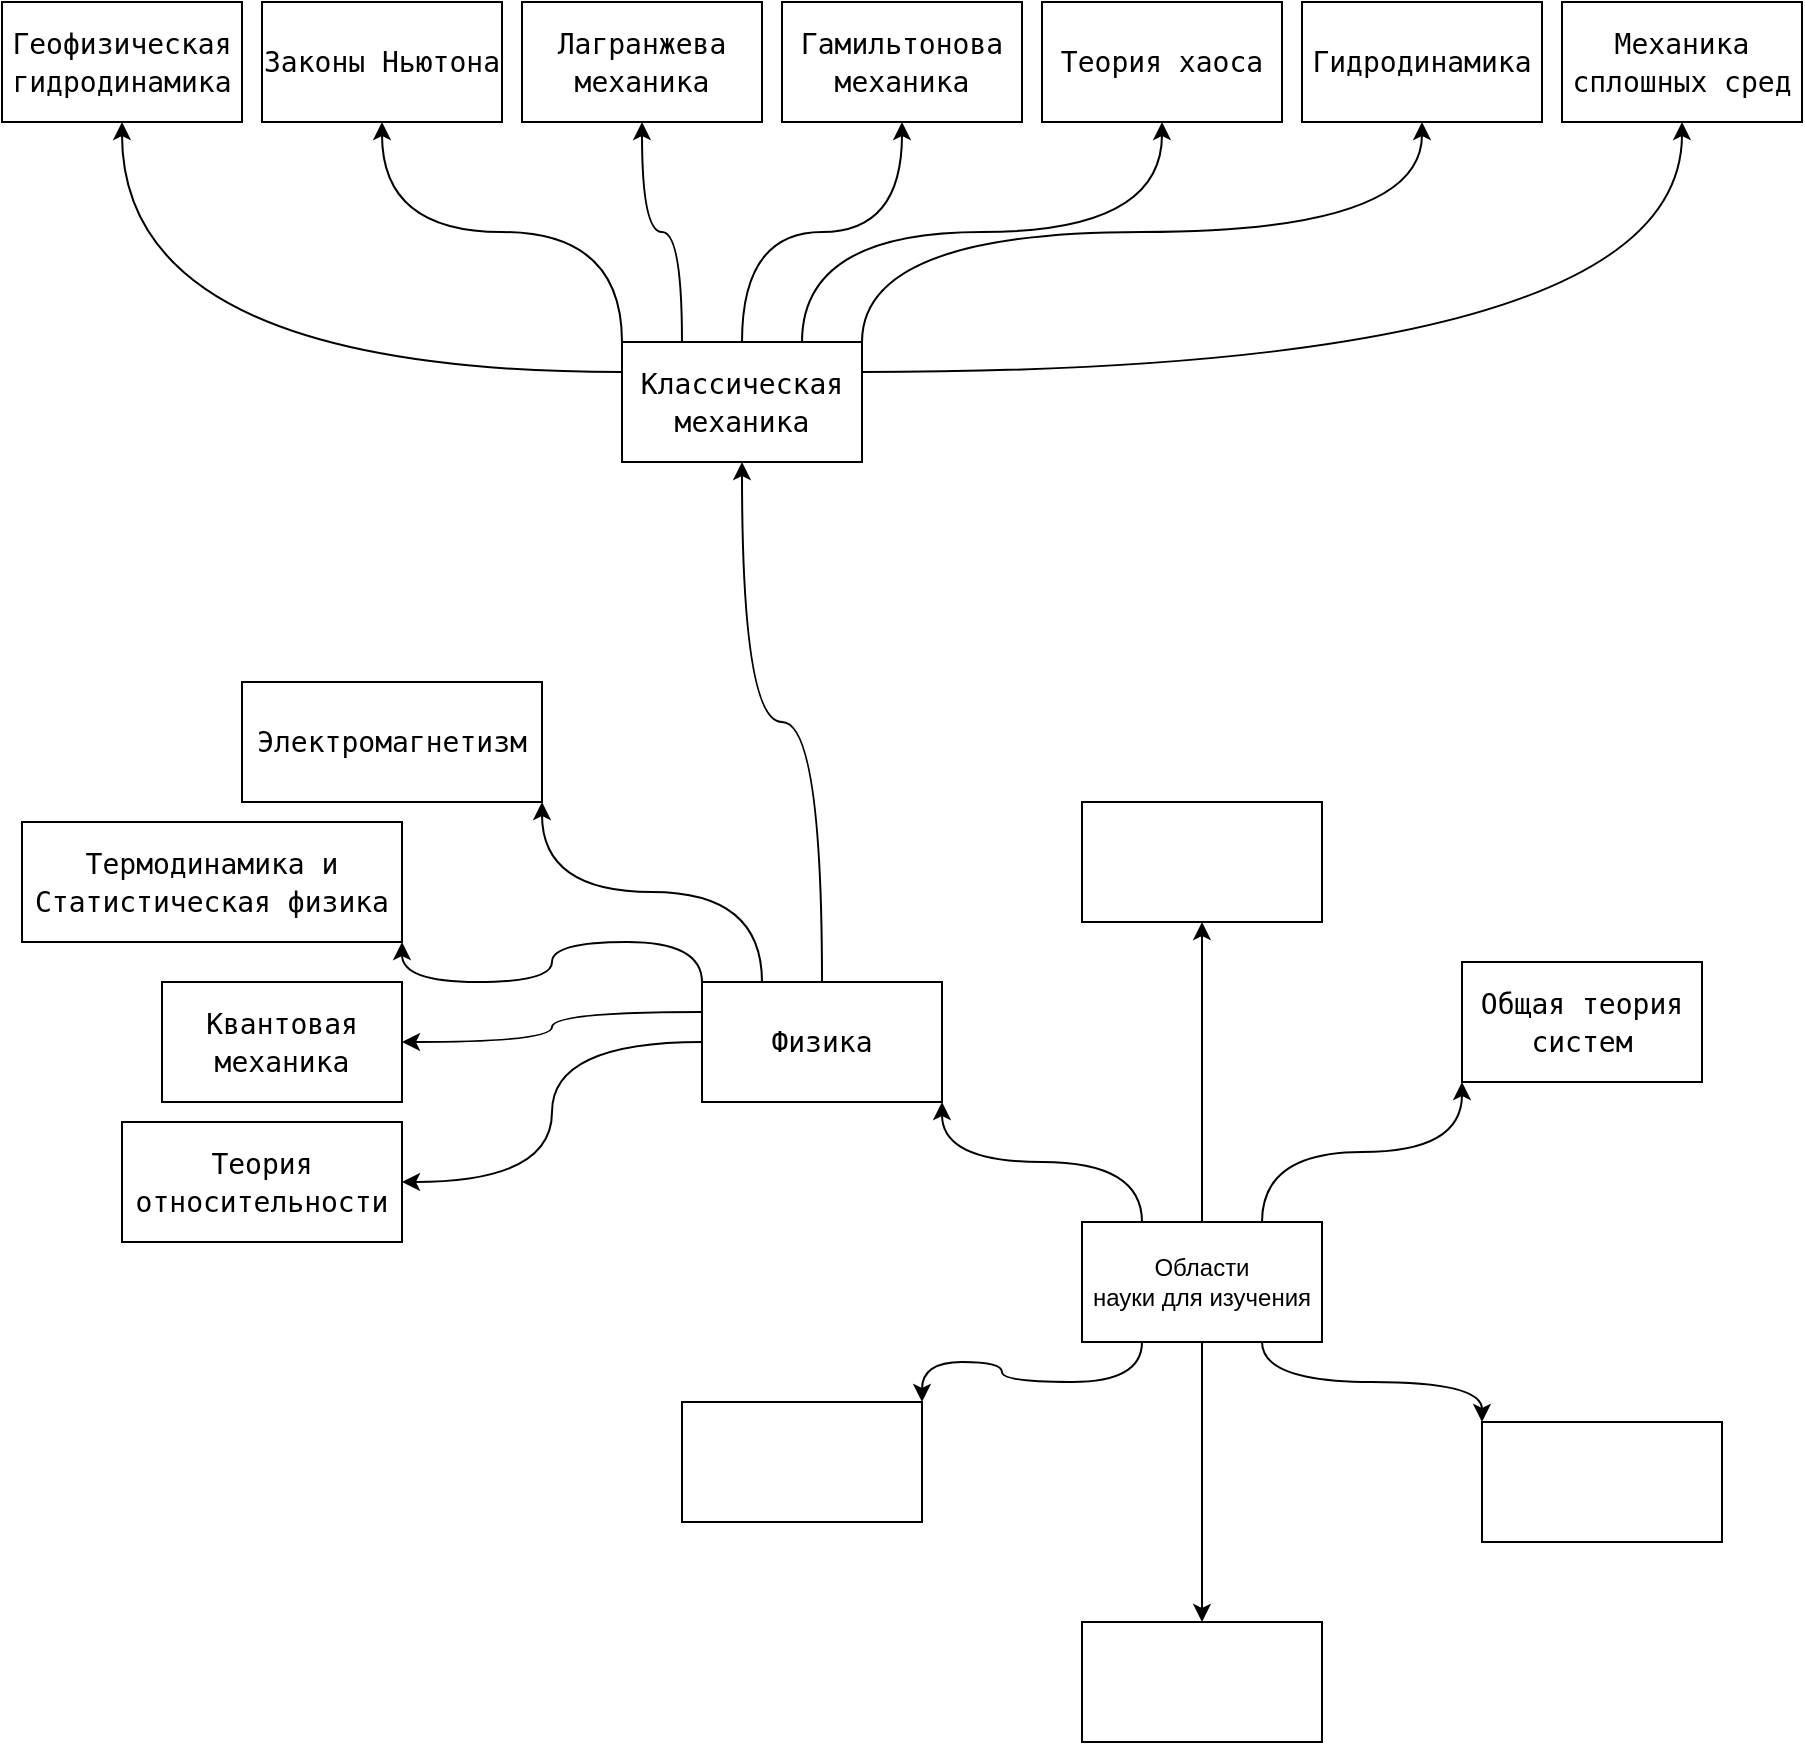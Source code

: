 <mxfile version="20.2.3" type="github">
  <diagram id="l6aqIKa7-YMKTYHHmrUL" name="Page-1">
    <mxGraphModel dx="2268" dy="1892" grid="1" gridSize="10" guides="1" tooltips="1" connect="1" arrows="1" fold="1" page="1" pageScale="1" pageWidth="850" pageHeight="1100" math="0" shadow="0">
      <root>
        <mxCell id="0" />
        <mxCell id="1" parent="0" />
        <mxCell id="TVAkchOufUscBztfs9pw-9" style="edgeStyle=orthogonalEdgeStyle;rounded=0;orthogonalLoop=1;jettySize=auto;html=1;exitX=0.75;exitY=0;exitDx=0;exitDy=0;entryX=0;entryY=1;entryDx=0;entryDy=0;curved=1;" edge="1" parent="1" source="TVAkchOufUscBztfs9pw-1" target="TVAkchOufUscBztfs9pw-2">
          <mxGeometry relative="1" as="geometry" />
        </mxCell>
        <mxCell id="TVAkchOufUscBztfs9pw-10" style="edgeStyle=orthogonalEdgeStyle;curved=1;rounded=0;orthogonalLoop=1;jettySize=auto;html=1;exitX=0.5;exitY=0;exitDx=0;exitDy=0;entryX=0.5;entryY=1;entryDx=0;entryDy=0;" edge="1" parent="1" source="TVAkchOufUscBztfs9pw-1" target="TVAkchOufUscBztfs9pw-6">
          <mxGeometry relative="1" as="geometry" />
        </mxCell>
        <mxCell id="TVAkchOufUscBztfs9pw-11" style="edgeStyle=orthogonalEdgeStyle;curved=1;rounded=0;orthogonalLoop=1;jettySize=auto;html=1;exitX=0.25;exitY=0;exitDx=0;exitDy=0;entryX=1;entryY=1;entryDx=0;entryDy=0;" edge="1" parent="1" source="TVAkchOufUscBztfs9pw-1" target="TVAkchOufUscBztfs9pw-3">
          <mxGeometry relative="1" as="geometry" />
        </mxCell>
        <mxCell id="TVAkchOufUscBztfs9pw-12" style="edgeStyle=orthogonalEdgeStyle;curved=1;rounded=0;orthogonalLoop=1;jettySize=auto;html=1;exitX=0.25;exitY=1;exitDx=0;exitDy=0;entryX=1;entryY=0;entryDx=0;entryDy=0;" edge="1" parent="1" source="TVAkchOufUscBztfs9pw-1" target="TVAkchOufUscBztfs9pw-4">
          <mxGeometry relative="1" as="geometry" />
        </mxCell>
        <mxCell id="TVAkchOufUscBztfs9pw-13" style="edgeStyle=orthogonalEdgeStyle;curved=1;rounded=0;orthogonalLoop=1;jettySize=auto;html=1;exitX=0.75;exitY=1;exitDx=0;exitDy=0;entryX=0;entryY=0;entryDx=0;entryDy=0;" edge="1" parent="1" source="TVAkchOufUscBztfs9pw-1" target="TVAkchOufUscBztfs9pw-5">
          <mxGeometry relative="1" as="geometry" />
        </mxCell>
        <mxCell id="TVAkchOufUscBztfs9pw-14" style="edgeStyle=orthogonalEdgeStyle;curved=1;rounded=0;orthogonalLoop=1;jettySize=auto;html=1;exitX=0.5;exitY=1;exitDx=0;exitDy=0;entryX=0.5;entryY=0;entryDx=0;entryDy=0;" edge="1" parent="1" source="TVAkchOufUscBztfs9pw-1" target="TVAkchOufUscBztfs9pw-7">
          <mxGeometry relative="1" as="geometry" />
        </mxCell>
        <mxCell id="TVAkchOufUscBztfs9pw-1" value="Области&lt;br&gt;науки для изучения" style="rounded=0;whiteSpace=wrap;html=1;" vertex="1" parent="1">
          <mxGeometry x="370" y="340" width="120" height="60" as="geometry" />
        </mxCell>
        <mxCell id="TVAkchOufUscBztfs9pw-2" value="&lt;div style=&quot;background-color: rgb(255, 255, 255); font-family: &amp;quot;Droid Sans Mono&amp;quot;, &amp;quot;monospace&amp;quot;, monospace; font-size: 14px; line-height: 19px;&quot;&gt;Общая теория систем&lt;/div&gt;" style="rounded=0;whiteSpace=wrap;html=1;" vertex="1" parent="1">
          <mxGeometry x="560" y="210" width="120" height="60" as="geometry" />
        </mxCell>
        <mxCell id="TVAkchOufUscBztfs9pw-16" style="edgeStyle=orthogonalEdgeStyle;curved=1;rounded=0;orthogonalLoop=1;jettySize=auto;html=1;exitX=0.5;exitY=0;exitDx=0;exitDy=0;entryX=0.5;entryY=1;entryDx=0;entryDy=0;" edge="1" parent="1" source="TVAkchOufUscBztfs9pw-3" target="TVAkchOufUscBztfs9pw-15">
          <mxGeometry relative="1" as="geometry" />
        </mxCell>
        <mxCell id="TVAkchOufUscBztfs9pw-18" style="edgeStyle=orthogonalEdgeStyle;curved=1;rounded=0;orthogonalLoop=1;jettySize=auto;html=1;exitX=0.25;exitY=0;exitDx=0;exitDy=0;entryX=1;entryY=1;entryDx=0;entryDy=0;" edge="1" parent="1" source="TVAkchOufUscBztfs9pw-3" target="TVAkchOufUscBztfs9pw-17">
          <mxGeometry relative="1" as="geometry" />
        </mxCell>
        <mxCell id="TVAkchOufUscBztfs9pw-20" style="edgeStyle=orthogonalEdgeStyle;curved=1;rounded=0;orthogonalLoop=1;jettySize=auto;html=1;exitX=0;exitY=0;exitDx=0;exitDy=0;entryX=1;entryY=1;entryDx=0;entryDy=0;" edge="1" parent="1" source="TVAkchOufUscBztfs9pw-3" target="TVAkchOufUscBztfs9pw-19">
          <mxGeometry relative="1" as="geometry" />
        </mxCell>
        <mxCell id="TVAkchOufUscBztfs9pw-24" style="edgeStyle=orthogonalEdgeStyle;curved=1;rounded=0;orthogonalLoop=1;jettySize=auto;html=1;exitX=0;exitY=0.5;exitDx=0;exitDy=0;entryX=1;entryY=0.5;entryDx=0;entryDy=0;" edge="1" parent="1" source="TVAkchOufUscBztfs9pw-3" target="TVAkchOufUscBztfs9pw-23">
          <mxGeometry relative="1" as="geometry" />
        </mxCell>
        <mxCell id="TVAkchOufUscBztfs9pw-25" style="edgeStyle=orthogonalEdgeStyle;curved=1;rounded=0;orthogonalLoop=1;jettySize=auto;html=1;exitX=0;exitY=0.25;exitDx=0;exitDy=0;entryX=1;entryY=0.5;entryDx=0;entryDy=0;" edge="1" parent="1" source="TVAkchOufUscBztfs9pw-3" target="TVAkchOufUscBztfs9pw-21">
          <mxGeometry relative="1" as="geometry" />
        </mxCell>
        <mxCell id="TVAkchOufUscBztfs9pw-3" value="&lt;div style=&quot;line-height: 19px;&quot;&gt;&lt;div style=&quot;background-color: rgb(255, 255, 255); font-family: &amp;quot;Droid Sans Mono&amp;quot;, &amp;quot;monospace&amp;quot;, monospace; font-size: 14px; line-height: 19px;&quot;&gt;Физика&lt;/div&gt;&lt;/div&gt;" style="rounded=0;whiteSpace=wrap;html=1;" vertex="1" parent="1">
          <mxGeometry x="180" y="220" width="120" height="60" as="geometry" />
        </mxCell>
        <mxCell id="TVAkchOufUscBztfs9pw-4" value="" style="rounded=0;whiteSpace=wrap;html=1;" vertex="1" parent="1">
          <mxGeometry x="170" y="430" width="120" height="60" as="geometry" />
        </mxCell>
        <mxCell id="TVAkchOufUscBztfs9pw-5" value="" style="rounded=0;whiteSpace=wrap;html=1;" vertex="1" parent="1">
          <mxGeometry x="570" y="440" width="120" height="60" as="geometry" />
        </mxCell>
        <mxCell id="TVAkchOufUscBztfs9pw-6" value="" style="rounded=0;whiteSpace=wrap;html=1;" vertex="1" parent="1">
          <mxGeometry x="370" y="130" width="120" height="60" as="geometry" />
        </mxCell>
        <mxCell id="TVAkchOufUscBztfs9pw-7" value="" style="rounded=0;whiteSpace=wrap;html=1;" vertex="1" parent="1">
          <mxGeometry x="370" y="540" width="120" height="60" as="geometry" />
        </mxCell>
        <mxCell id="TVAkchOufUscBztfs9pw-30" style="edgeStyle=orthogonalEdgeStyle;curved=1;rounded=0;orthogonalLoop=1;jettySize=auto;html=1;exitX=0;exitY=0;exitDx=0;exitDy=0;entryX=0.5;entryY=1;entryDx=0;entryDy=0;" edge="1" parent="1" source="TVAkchOufUscBztfs9pw-15" target="TVAkchOufUscBztfs9pw-26">
          <mxGeometry relative="1" as="geometry" />
        </mxCell>
        <mxCell id="TVAkchOufUscBztfs9pw-31" style="edgeStyle=orthogonalEdgeStyle;curved=1;rounded=0;orthogonalLoop=1;jettySize=auto;html=1;exitX=0.25;exitY=0;exitDx=0;exitDy=0;entryX=0.5;entryY=1;entryDx=0;entryDy=0;" edge="1" parent="1" source="TVAkchOufUscBztfs9pw-15" target="TVAkchOufUscBztfs9pw-27">
          <mxGeometry relative="1" as="geometry" />
        </mxCell>
        <mxCell id="TVAkchOufUscBztfs9pw-32" style="edgeStyle=orthogonalEdgeStyle;curved=1;rounded=0;orthogonalLoop=1;jettySize=auto;html=1;exitX=0.5;exitY=0;exitDx=0;exitDy=0;entryX=0.5;entryY=1;entryDx=0;entryDy=0;" edge="1" parent="1" source="TVAkchOufUscBztfs9pw-15" target="TVAkchOufUscBztfs9pw-28">
          <mxGeometry relative="1" as="geometry" />
        </mxCell>
        <mxCell id="TVAkchOufUscBztfs9pw-33" style="edgeStyle=orthogonalEdgeStyle;curved=1;rounded=0;orthogonalLoop=1;jettySize=auto;html=1;exitX=0.75;exitY=0;exitDx=0;exitDy=0;entryX=0.5;entryY=1;entryDx=0;entryDy=0;" edge="1" parent="1" source="TVAkchOufUscBztfs9pw-15" target="TVAkchOufUscBztfs9pw-29">
          <mxGeometry relative="1" as="geometry" />
        </mxCell>
        <mxCell id="TVAkchOufUscBztfs9pw-36" style="edgeStyle=orthogonalEdgeStyle;curved=1;rounded=0;orthogonalLoop=1;jettySize=auto;html=1;exitX=0;exitY=0.25;exitDx=0;exitDy=0;entryX=0.5;entryY=1;entryDx=0;entryDy=0;" edge="1" parent="1" source="TVAkchOufUscBztfs9pw-15" target="TVAkchOufUscBztfs9pw-35">
          <mxGeometry relative="1" as="geometry" />
        </mxCell>
        <mxCell id="TVAkchOufUscBztfs9pw-37" style="edgeStyle=orthogonalEdgeStyle;curved=1;rounded=0;orthogonalLoop=1;jettySize=auto;html=1;exitX=1;exitY=0;exitDx=0;exitDy=0;entryX=0.5;entryY=1;entryDx=0;entryDy=0;" edge="1" parent="1" source="TVAkchOufUscBztfs9pw-15" target="TVAkchOufUscBztfs9pw-34">
          <mxGeometry relative="1" as="geometry" />
        </mxCell>
        <mxCell id="TVAkchOufUscBztfs9pw-39" style="edgeStyle=orthogonalEdgeStyle;curved=1;rounded=0;orthogonalLoop=1;jettySize=auto;html=1;exitX=1;exitY=0.25;exitDx=0;exitDy=0;entryX=0.5;entryY=1;entryDx=0;entryDy=0;" edge="1" parent="1" source="TVAkchOufUscBztfs9pw-15" target="TVAkchOufUscBztfs9pw-38">
          <mxGeometry relative="1" as="geometry" />
        </mxCell>
        <mxCell id="TVAkchOufUscBztfs9pw-15" value="&lt;div style=&quot;background-color: rgb(255, 255, 255); font-family: &amp;quot;Droid Sans Mono&amp;quot;, &amp;quot;monospace&amp;quot;, monospace; font-size: 14px; line-height: 19px;&quot;&gt;Классическая механика&lt;/div&gt;" style="rounded=0;whiteSpace=wrap;html=1;" vertex="1" parent="1">
          <mxGeometry x="140" y="-100" width="120" height="60" as="geometry" />
        </mxCell>
        <mxCell id="TVAkchOufUscBztfs9pw-17" value="&lt;div style=&quot;background-color: rgb(255, 255, 255); font-family: &amp;quot;Droid Sans Mono&amp;quot;, &amp;quot;monospace&amp;quot;, monospace; font-size: 14px; line-height: 19px;&quot;&gt;Электромагнетизм&lt;/div&gt;" style="rounded=0;whiteSpace=wrap;html=1;" vertex="1" parent="1">
          <mxGeometry x="-50" y="70" width="150" height="60" as="geometry" />
        </mxCell>
        <mxCell id="TVAkchOufUscBztfs9pw-19" value="&lt;div style=&quot;background-color: rgb(255, 255, 255); font-family: &amp;quot;Droid Sans Mono&amp;quot;, &amp;quot;monospace&amp;quot;, monospace; font-size: 14px; line-height: 19px;&quot;&gt;Термодинамика и Статистическая физика&lt;/div&gt;" style="rounded=0;whiteSpace=wrap;html=1;" vertex="1" parent="1">
          <mxGeometry x="-160" y="140" width="190" height="60" as="geometry" />
        </mxCell>
        <mxCell id="TVAkchOufUscBztfs9pw-21" value="&lt;div style=&quot;background-color: rgb(255, 255, 255); font-family: &amp;quot;Droid Sans Mono&amp;quot;, &amp;quot;monospace&amp;quot;, monospace; font-size: 14px; line-height: 19px;&quot;&gt;Квантовая механика&lt;/div&gt;" style="rounded=0;whiteSpace=wrap;html=1;" vertex="1" parent="1">
          <mxGeometry x="-90" y="220" width="120" height="60" as="geometry" />
        </mxCell>
        <mxCell id="TVAkchOufUscBztfs9pw-23" value="&lt;div style=&quot;background-color: rgb(255, 255, 255); font-family: &amp;quot;Droid Sans Mono&amp;quot;, &amp;quot;monospace&amp;quot;, monospace; font-size: 14px; line-height: 19px;&quot;&gt;Теория относительности&lt;/div&gt;" style="rounded=0;whiteSpace=wrap;html=1;" vertex="1" parent="1">
          <mxGeometry x="-110" y="290" width="140" height="60" as="geometry" />
        </mxCell>
        <mxCell id="TVAkchOufUscBztfs9pw-26" value="&lt;div style=&quot;background-color: rgb(255, 255, 255); font-family: &amp;quot;Droid Sans Mono&amp;quot;, &amp;quot;monospace&amp;quot;, monospace; font-size: 14px; line-height: 19px;&quot;&gt;Законы Ньютона&lt;/div&gt;" style="rounded=0;whiteSpace=wrap;html=1;" vertex="1" parent="1">
          <mxGeometry x="-40" y="-270" width="120" height="60" as="geometry" />
        </mxCell>
        <mxCell id="TVAkchOufUscBztfs9pw-27" value="&lt;div style=&quot;background-color: rgb(255, 255, 255); font-family: &amp;quot;Droid Sans Mono&amp;quot;, &amp;quot;monospace&amp;quot;, monospace; font-size: 14px; line-height: 19px;&quot;&gt;Лагранжева механика&lt;/div&gt;" style="rounded=0;whiteSpace=wrap;html=1;" vertex="1" parent="1">
          <mxGeometry x="90" y="-270" width="120" height="60" as="geometry" />
        </mxCell>
        <mxCell id="TVAkchOufUscBztfs9pw-28" value="&lt;div style=&quot;background-color: rgb(255, 255, 255); font-family: &amp;quot;Droid Sans Mono&amp;quot;, &amp;quot;monospace&amp;quot;, monospace; font-size: 14px; line-height: 19px;&quot;&gt;Гамильтонова механика&lt;/div&gt;" style="rounded=0;whiteSpace=wrap;html=1;" vertex="1" parent="1">
          <mxGeometry x="220" y="-270" width="120" height="60" as="geometry" />
        </mxCell>
        <mxCell id="TVAkchOufUscBztfs9pw-29" value="&lt;div style=&quot;background-color: rgb(255, 255, 255); font-family: &amp;quot;Droid Sans Mono&amp;quot;, &amp;quot;monospace&amp;quot;, monospace; font-size: 14px; line-height: 19px;&quot;&gt;Теория хаоса&lt;/div&gt;" style="rounded=0;whiteSpace=wrap;html=1;" vertex="1" parent="1">
          <mxGeometry x="350" y="-270" width="120" height="60" as="geometry" />
        </mxCell>
        <mxCell id="TVAkchOufUscBztfs9pw-34" value="&lt;div style=&quot;background-color: rgb(255, 255, 255); font-family: &amp;quot;Droid Sans Mono&amp;quot;, &amp;quot;monospace&amp;quot;, monospace; font-size: 14px; line-height: 19px;&quot;&gt;Гидродинамика&lt;/div&gt;" style="rounded=0;whiteSpace=wrap;html=1;" vertex="1" parent="1">
          <mxGeometry x="480" y="-270" width="120" height="60" as="geometry" />
        </mxCell>
        <mxCell id="TVAkchOufUscBztfs9pw-35" value="&lt;div style=&quot;background-color: rgb(255, 255, 255); font-family: &amp;quot;Droid Sans Mono&amp;quot;, &amp;quot;monospace&amp;quot;, monospace; font-size: 14px; line-height: 19px;&quot;&gt;Геофизическая гидродинамика&lt;/div&gt;" style="rounded=0;whiteSpace=wrap;html=1;" vertex="1" parent="1">
          <mxGeometry x="-170" y="-270" width="120" height="60" as="geometry" />
        </mxCell>
        <mxCell id="TVAkchOufUscBztfs9pw-38" value="&lt;div style=&quot;background-color: rgb(255, 255, 255); font-family: &amp;quot;Droid Sans Mono&amp;quot;, &amp;quot;monospace&amp;quot;, monospace; font-size: 14px; line-height: 19px;&quot;&gt;Механика сплошных сред&lt;/div&gt;" style="rounded=0;whiteSpace=wrap;html=1;" vertex="1" parent="1">
          <mxGeometry x="610" y="-270" width="120" height="60" as="geometry" />
        </mxCell>
      </root>
    </mxGraphModel>
  </diagram>
</mxfile>
